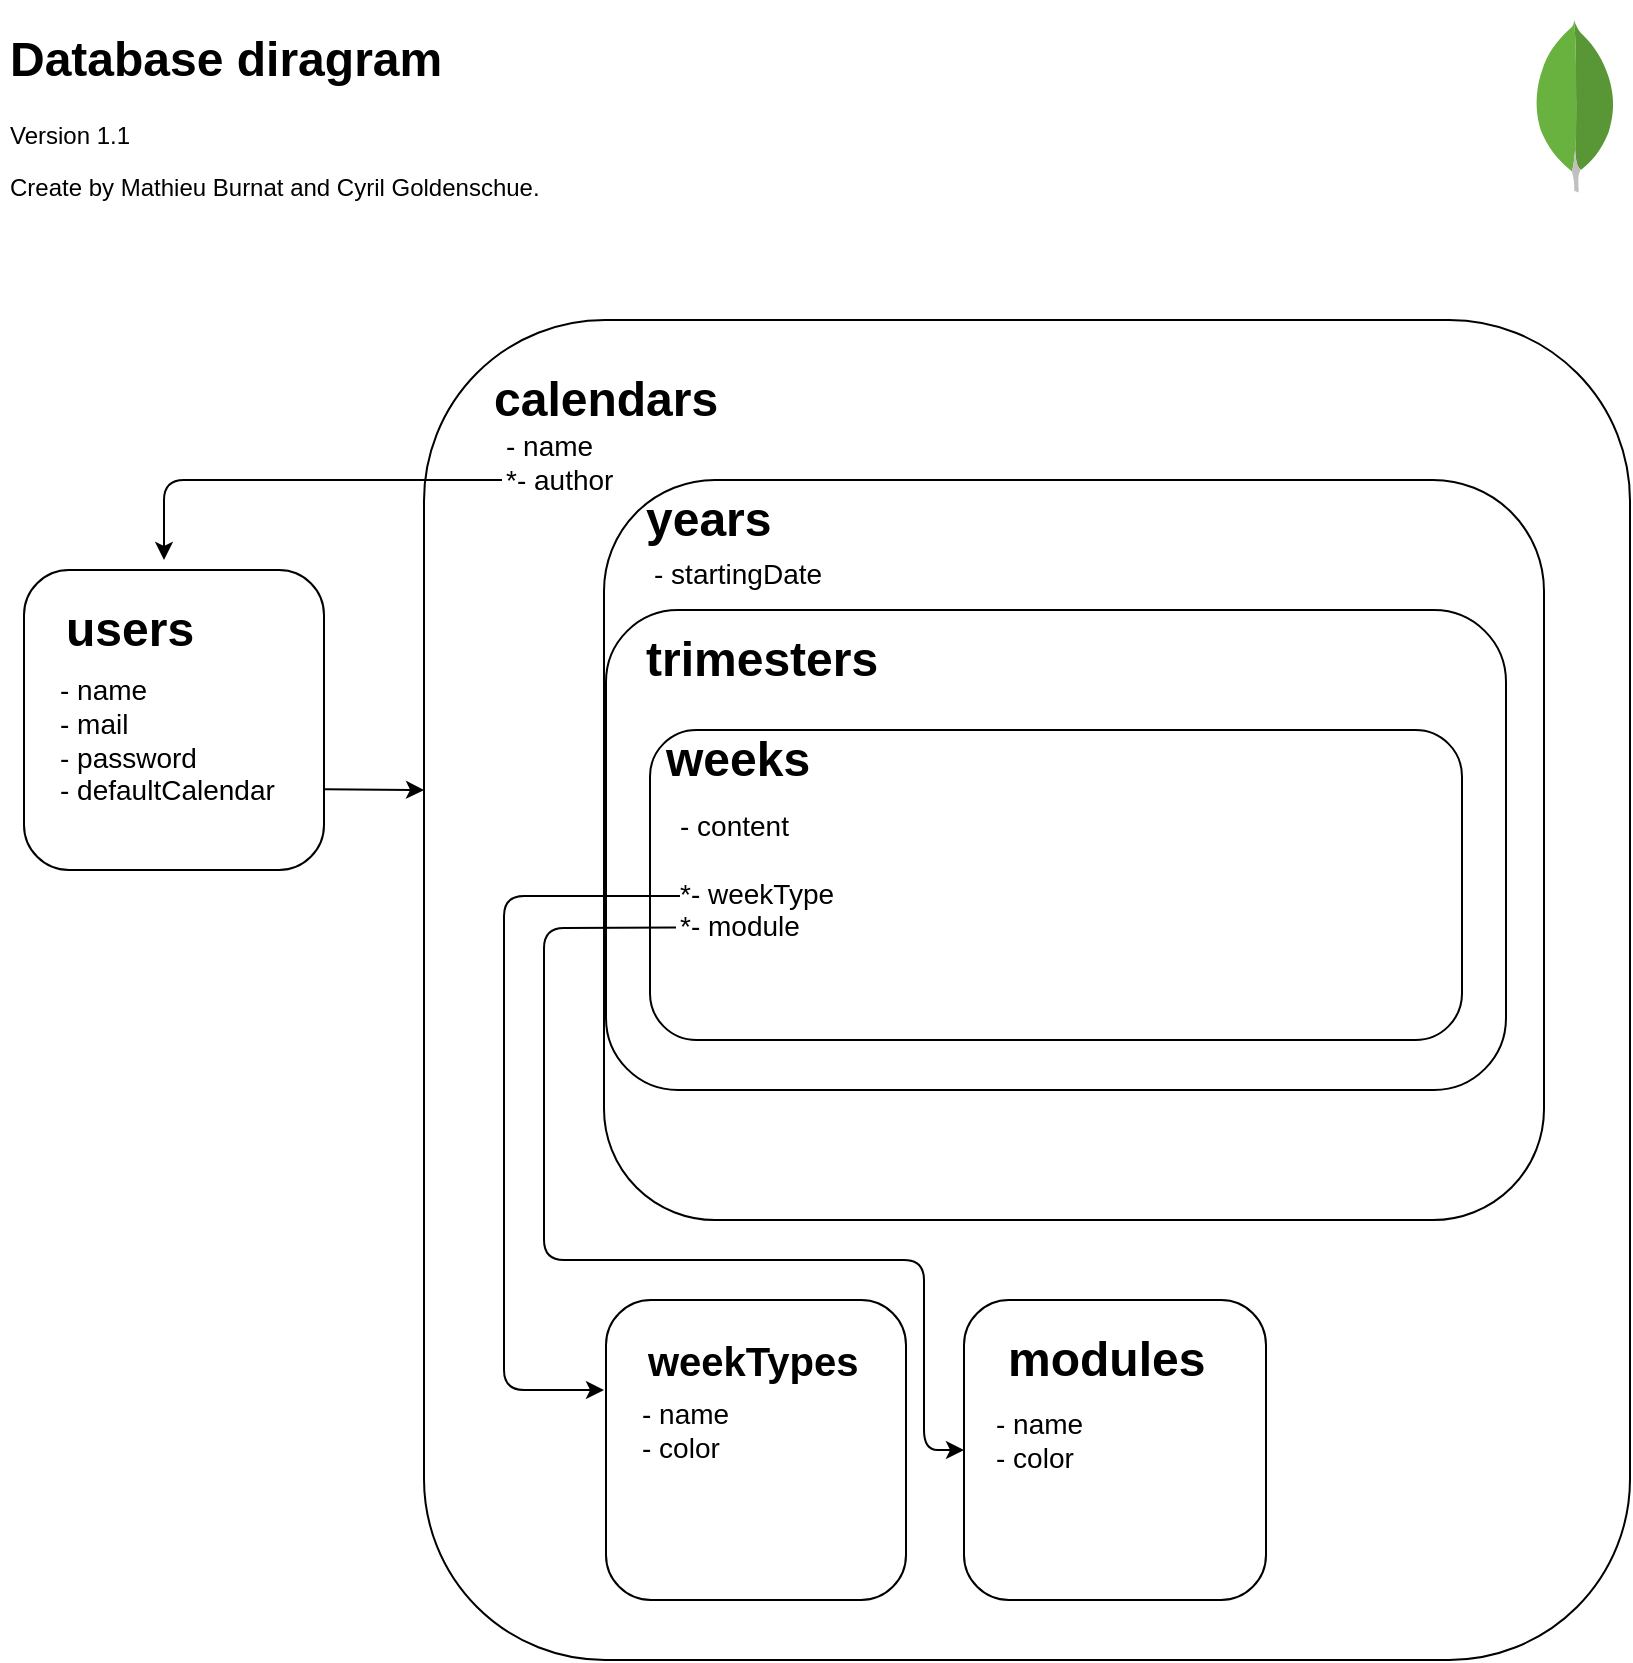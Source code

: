 <mxfile version="14.2.4" type="device"><diagram id="etR6-Nz_b5KQexwg98k_" name="Page-1"><mxGraphModel dx="898" dy="547" grid="1" gridSize="10" guides="1" tooltips="1" connect="1" arrows="1" fold="1" page="1" pageScale="1" pageWidth="827" pageHeight="1169" math="0" shadow="0"><root><mxCell id="0"/><mxCell id="1" parent="0"/><mxCell id="HgiROP1572csTro7eQk7-1" value="" style="dashed=0;outlineConnect=0;html=1;align=center;labelPosition=center;verticalLabelPosition=bottom;verticalAlign=top;shape=mxgraph.weblogos.mongodb" parent="1" vertex="1"><mxGeometry x="767" y="10" width="41.2" height="86.2" as="geometry"/></mxCell><mxCell id="HgiROP1572csTro7eQk7-2" value="" style="rounded=1;whiteSpace=wrap;html=1;" parent="1" vertex="1"><mxGeometry x="212" y="160" width="603" height="670" as="geometry"/></mxCell><mxCell id="HgiROP1572csTro7eQk7-4" value="&lt;h1&gt;&lt;span&gt;calendars&lt;/span&gt;&lt;/h1&gt;" style="text;html=1;strokeColor=none;fillColor=none;spacing=5;spacingTop=-20;whiteSpace=wrap;overflow=hidden;rounded=0;" parent="1" vertex="1"><mxGeometry x="242" y="180" width="200" height="40" as="geometry"/></mxCell><mxCell id="HgiROP1572csTro7eQk7-5" value="&lt;font style=&quot;font-size: 14px&quot;&gt;- name&lt;br&gt;*- author&lt;br&gt;&lt;/font&gt;&lt;div style=&quot;font-size: 14px&quot;&gt;&lt;br&gt;&lt;/div&gt;" style="text;html=1;strokeColor=none;fillColor=none;align=left;verticalAlign=middle;whiteSpace=wrap;rounded=0;" parent="1" vertex="1"><mxGeometry x="251" y="195" width="70" height="90" as="geometry"/></mxCell><mxCell id="HgiROP1572csTro7eQk7-7" value="" style="endArrow=classic;html=1;exitX=0;exitY=0.5;exitDx=0;exitDy=0;" parent="1" source="HgiROP1572csTro7eQk7-5" edge="1"><mxGeometry width="50" height="50" relative="1" as="geometry"><mxPoint x="162" y="225" as="sourcePoint"/><mxPoint x="82" y="280" as="targetPoint"/><Array as="points"><mxPoint x="82" y="240"/></Array></mxGeometry></mxCell><mxCell id="HgiROP1572csTro7eQk7-8" value="" style="rounded=1;whiteSpace=wrap;html=1;" parent="1" vertex="1"><mxGeometry x="12" y="285" width="150" height="150" as="geometry"/></mxCell><mxCell id="HgiROP1572csTro7eQk7-9" value="&lt;h1&gt;users&lt;/h1&gt;" style="text;html=1;strokeColor=none;fillColor=none;spacing=5;spacingTop=-20;whiteSpace=wrap;overflow=hidden;rounded=0;" parent="1" vertex="1"><mxGeometry x="28" y="295" width="94" height="40" as="geometry"/></mxCell><mxCell id="HgiROP1572csTro7eQk7-10" value="&lt;font style=&quot;font-size: 14px&quot;&gt;- name&lt;br&gt;- mail&lt;br&gt;- password&lt;br&gt;&lt;/font&gt;&lt;div style=&quot;font-size: 14px&quot;&gt;- defaultCalendar&lt;/div&gt;" style="text;html=1;strokeColor=none;fillColor=none;align=left;verticalAlign=middle;whiteSpace=wrap;rounded=0;" parent="1" vertex="1"><mxGeometry x="28" y="325" width="134" height="90" as="geometry"/></mxCell><mxCell id="HgiROP1572csTro7eQk7-12" value="" style="endArrow=classic;html=1;" parent="1" edge="1"><mxGeometry width="50" height="50" relative="1" as="geometry"><mxPoint x="162" y="394.58" as="sourcePoint"/><mxPoint x="212" y="395" as="targetPoint"/></mxGeometry></mxCell><mxCell id="HgiROP1572csTro7eQk7-13" value="" style="rounded=1;whiteSpace=wrap;html=1;" parent="1" vertex="1"><mxGeometry x="302" y="240" width="470" height="370" as="geometry"/></mxCell><mxCell id="HgiROP1572csTro7eQk7-14" value="&lt;h1&gt;&lt;span&gt;years&lt;/span&gt;&lt;/h1&gt;" style="text;html=1;strokeColor=none;fillColor=none;spacing=5;spacingTop=-20;whiteSpace=wrap;overflow=hidden;rounded=0;" parent="1" vertex="1"><mxGeometry x="318" y="240" width="200" height="40" as="geometry"/></mxCell><mxCell id="HgiROP1572csTro7eQk7-15" value="&lt;font style=&quot;font-size: 14px&quot;&gt;- startingDate&lt;br&gt;&lt;/font&gt;&lt;div style=&quot;font-size: 14px&quot;&gt;&lt;br&gt;&lt;/div&gt;" style="text;html=1;strokeColor=none;fillColor=none;align=left;verticalAlign=middle;whiteSpace=wrap;rounded=0;" parent="1" vertex="1"><mxGeometry x="325" y="250" width="114" height="90" as="geometry"/></mxCell><mxCell id="HgiROP1572csTro7eQk7-16" value="" style="rounded=1;whiteSpace=wrap;html=1;" parent="1" vertex="1"><mxGeometry x="303" y="305" width="450" height="240" as="geometry"/></mxCell><mxCell id="HgiROP1572csTro7eQk7-19" value="&lt;h1&gt;&lt;span&gt;trimesters&lt;/span&gt;&lt;/h1&gt;" style="text;html=1;strokeColor=none;fillColor=none;spacing=5;spacingTop=-20;whiteSpace=wrap;overflow=hidden;rounded=0;" parent="1" vertex="1"><mxGeometry x="318" y="310" width="200" height="40" as="geometry"/></mxCell><mxCell id="HgiROP1572csTro7eQk7-21" value="" style="rounded=1;whiteSpace=wrap;html=1;" parent="1" vertex="1"><mxGeometry x="325" y="365" width="406" height="155" as="geometry"/></mxCell><mxCell id="HgiROP1572csTro7eQk7-22" value="&lt;h1&gt;&lt;span&gt;weeks&lt;/span&gt;&lt;/h1&gt;" style="text;html=1;strokeColor=none;fillColor=none;spacing=5;spacingTop=-20;whiteSpace=wrap;overflow=hidden;rounded=0;" parent="1" vertex="1"><mxGeometry x="328" y="360" width="213" height="55" as="geometry"/></mxCell><mxCell id="HgiROP1572csTro7eQk7-24" value="&lt;span style=&quot;font-size: 14px&quot;&gt;- content&lt;br&gt;&lt;br&gt;*- weekType&lt;br&gt;*- module&lt;br&gt;&lt;/span&gt;" style="text;html=1;strokeColor=none;fillColor=none;align=left;verticalAlign=middle;whiteSpace=wrap;rounded=0;" parent="1" vertex="1"><mxGeometry x="338" y="385" width="104" height="105" as="geometry"/></mxCell><mxCell id="HgiROP1572csTro7eQk7-29" value="" style="rounded=1;whiteSpace=wrap;html=1;" parent="1" vertex="1"><mxGeometry x="303" y="650" width="150" height="150" as="geometry"/></mxCell><mxCell id="HgiROP1572csTro7eQk7-30" value="&lt;h1&gt;&lt;font style=&quot;font-size: 20px&quot;&gt;weekTypes&lt;/font&gt;&lt;/h1&gt;" style="text;html=1;strokeColor=none;fillColor=none;spacing=5;spacingTop=-20;whiteSpace=wrap;overflow=hidden;rounded=0;" parent="1" vertex="1"><mxGeometry x="319" y="660" width="134" height="40" as="geometry"/></mxCell><mxCell id="HgiROP1572csTro7eQk7-31" value="&lt;span style=&quot;font-size: 14px&quot;&gt;- name&lt;br&gt;- color&lt;br&gt;&lt;/span&gt;" style="text;html=1;strokeColor=none;fillColor=none;align=left;verticalAlign=middle;whiteSpace=wrap;rounded=0;" parent="1" vertex="1"><mxGeometry x="319" y="670" width="134" height="90" as="geometry"/></mxCell><mxCell id="HgiROP1572csTro7eQk7-32" value="" style="rounded=1;whiteSpace=wrap;html=1;" parent="1" vertex="1"><mxGeometry x="482" y="650" width="151" height="150" as="geometry"/></mxCell><mxCell id="HgiROP1572csTro7eQk7-33" value="&lt;h1&gt;modules&lt;/h1&gt;" style="text;html=1;strokeColor=none;fillColor=none;spacing=5;spacingTop=-20;whiteSpace=wrap;overflow=hidden;rounded=0;" parent="1" vertex="1"><mxGeometry x="499" y="660" width="134" height="40" as="geometry"/></mxCell><mxCell id="HgiROP1572csTro7eQk7-34" value="&lt;span style=&quot;font-size: 14px&quot;&gt;- name&lt;br&gt;- color&lt;br&gt;&lt;/span&gt;" style="text;html=1;strokeColor=none;fillColor=none;align=left;verticalAlign=middle;whiteSpace=wrap;rounded=0;" parent="1" vertex="1"><mxGeometry x="496" y="700" width="124" height="40" as="geometry"/></mxCell><mxCell id="HgiROP1572csTro7eQk7-43" value="" style="endArrow=classic;html=1;" parent="1" edge="1"><mxGeometry width="50" height="50" relative="1" as="geometry"><mxPoint x="340" y="448" as="sourcePoint"/><mxPoint x="302" y="695" as="targetPoint"/><Array as="points"><mxPoint x="252" y="448"/><mxPoint x="252" y="695"/></Array></mxGeometry></mxCell><mxCell id="HgiROP1572csTro7eQk7-44" value="" style="endArrow=classic;html=1;exitX=0;exitY=0.75;exitDx=0;exitDy=0;" parent="1" source="HgiROP1572csTro7eQk7-24" edge="1"><mxGeometry width="50" height="50" relative="1" as="geometry"><mxPoint x="122" y="680" as="sourcePoint"/><mxPoint x="482" y="725" as="targetPoint"/><Array as="points"><mxPoint x="272" y="464"/><mxPoint x="272" y="630"/><mxPoint x="462" y="630"/><mxPoint x="462" y="725"/></Array></mxGeometry></mxCell><mxCell id="HgiROP1572csTro7eQk7-46" value="&lt;h1&gt;Database diragram&lt;/h1&gt;&lt;p&gt;Version 1.1&amp;nbsp;&lt;/p&gt;&lt;p&gt;Create by Mathieu Burnat and Cyril Goldenschue.&lt;/p&gt;" style="text;html=1;strokeColor=none;fillColor=none;spacing=5;spacingTop=-20;whiteSpace=wrap;overflow=hidden;rounded=0;" parent="1" vertex="1"><mxGeometry y="10" width="370" height="120" as="geometry"/></mxCell></root></mxGraphModel></diagram></mxfile>